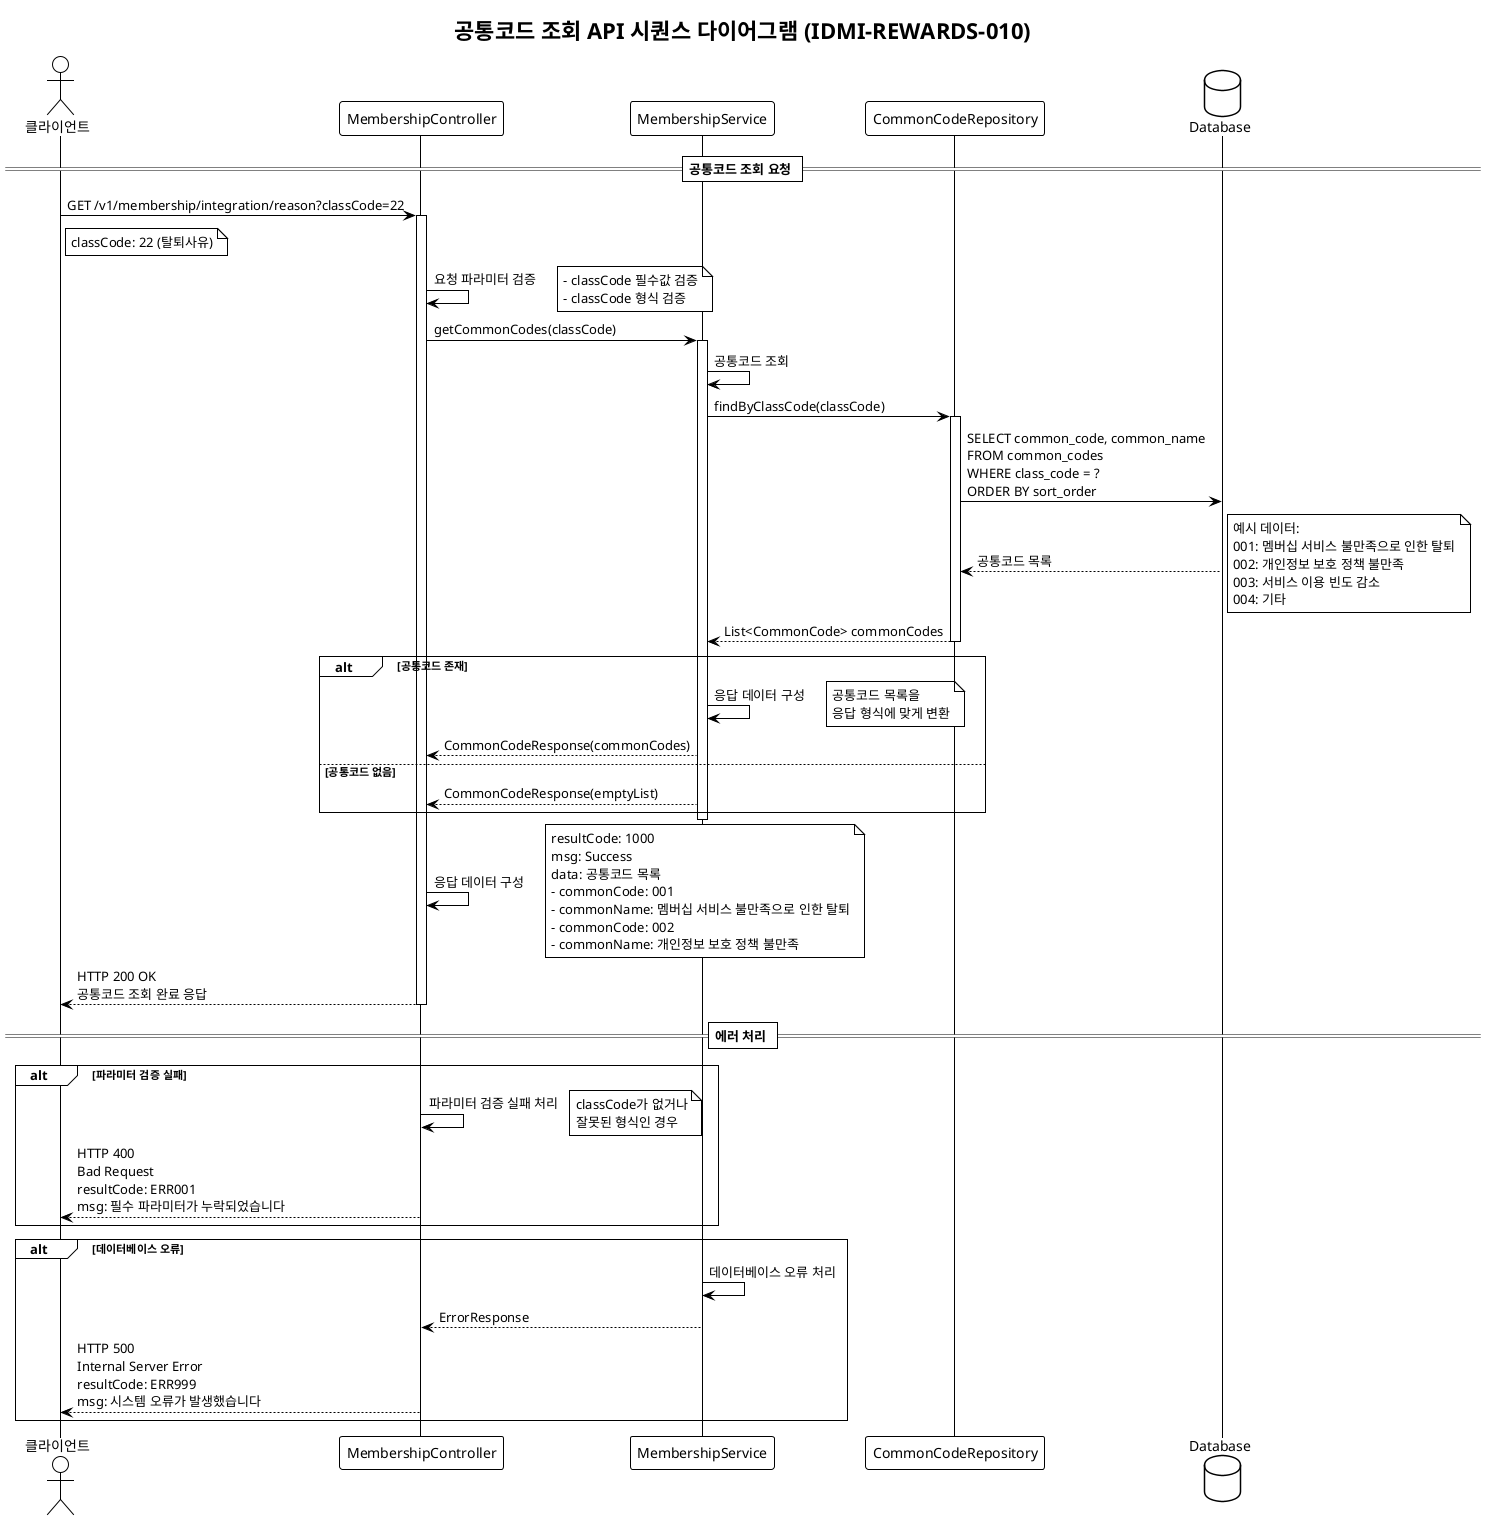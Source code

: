 @startuml 010-common-code-sequence
!theme plain
title 공통코드 조회 API 시퀀스 다이어그램 (IDMI-REWARDS-010)

actor Client as "클라이언트"
participant Controller as "MembershipController"
participant Service as "MembershipService"
participant Repository as "CommonCodeRepository"
database Database as "Database"

== 공통코드 조회 요청 ==

Client -> Controller: GET /v1/membership/integration/reason?classCode=22
activate Controller

note right of Client: classCode: 22 (탈퇴사유)

Controller -> Controller: 요청 파라미터 검증
note right: - classCode 필수값 검증\n- classCode 형식 검증

Controller -> Service: getCommonCodes(classCode)
activate Service

Service -> Service: 공통코드 조회
Service -> Repository: findByClassCode(classCode)
activate Repository
Repository -> Database: SELECT common_code, common_name\nFROM common_codes\nWHERE class_code = ?\nORDER BY sort_order
Database --> Repository: 공통코드 목록
note right: 예시 데이터:\n001: 멤버십 서비스 불만족으로 인한 탈퇴\n002: 개인정보 보호 정책 불만족\n003: 서비스 이용 빈도 감소\n004: 기타
Repository --> Service: List<CommonCode> commonCodes
deactivate Repository

alt 공통코드 존재
    Service -> Service: 응답 데이터 구성
    note right: 공통코드 목록을\n응답 형식에 맞게 변환
    Service --> Controller: CommonCodeResponse(commonCodes)
else 공통코드 없음
    Service --> Controller: CommonCodeResponse(emptyList)
end

deactivate Service

Controller -> Controller: 응답 데이터 구성
note right: resultCode: 1000\nmsg: Success\ndata: 공통코드 목록\n- commonCode: 001\n- commonName: 멤버십 서비스 불만족으로 인한 탈퇴\n- commonCode: 002\n- commonName: 개인정보 보호 정책 불만족

Controller --> Client: HTTP 200 OK\n공통코드 조회 완료 응답
deactivate Controller

== 에러 처리 ==

alt 파라미터 검증 실패
    Controller -> Controller: 파라미터 검증 실패 처리
    note right: classCode가 없거나\n잘못된 형식인 경우
    Controller --> Client: HTTP 400\nBad Request\nresultCode: ERR001\nmsg: 필수 파라미터가 누락되었습니다
end

alt 데이터베이스 오류
    Service -> Service: 데이터베이스 오류 처리
    Service --> Controller: ErrorResponse
    Controller --> Client: HTTP 500\nInternal Server Error\nresultCode: ERR999\nmsg: 시스템 오류가 발생했습니다
end

@enduml 